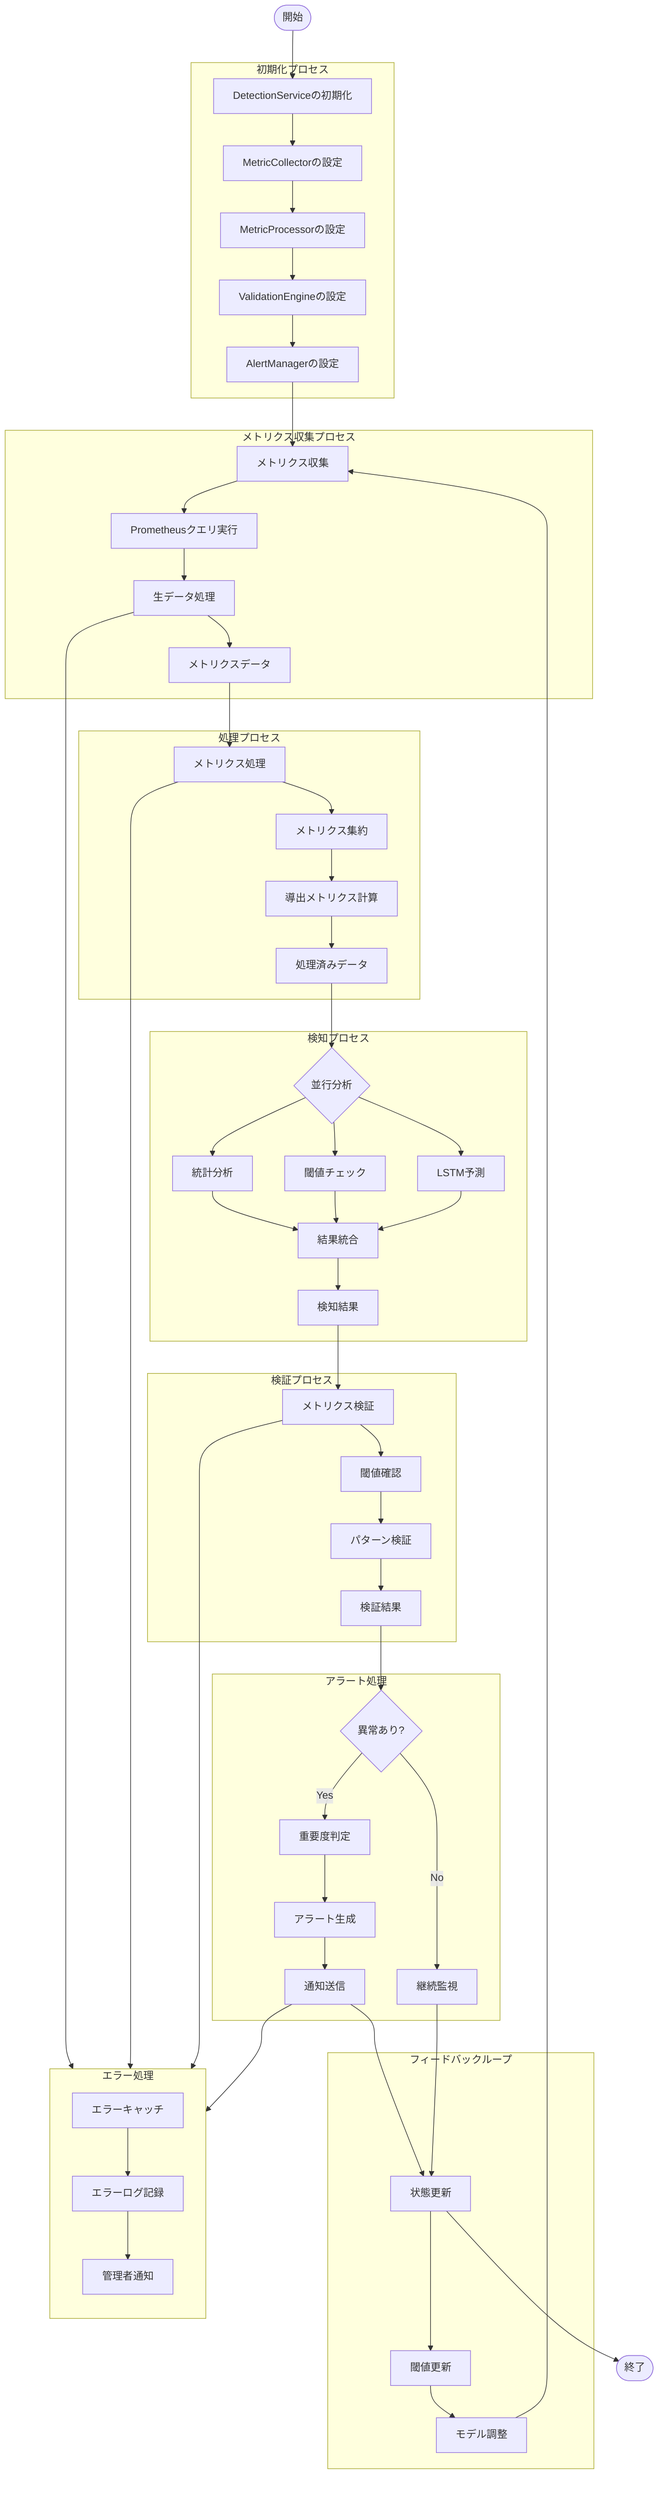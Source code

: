 flowchart TD
    Start([開始]) --> Init[DetectionServiceの初期化]
    
    subgraph Initialization[初期化プロセス]
        Init --> SetupCollector[MetricCollectorの設定]
        SetupCollector --> SetupProcessor[MetricProcessorの設定]
        SetupProcessor --> SetupValidator[ValidationEngineの設定]
        SetupValidator --> SetupAlert[AlertManagerの設定]
    end
    
    subgraph MetricCollection[メトリクス収集プロセス]
        SetupAlert --> CollectMetrics[メトリクス収集]
        CollectMetrics --> QueryPrometheus[Prometheusクエリ実行]
        QueryPrometheus --> ProcessRaw[生データ処理]
        ProcessRaw --> MetricsData[メトリクスデータ]
    end
    
    subgraph Processing[処理プロセス]
        MetricsData --> ProcessMetrics[メトリクス処理]
        ProcessMetrics --> Aggregate[メトリクス集約]
        Aggregate --> Calculate[導出メトリクス計算]
        Calculate --> ProcessedData[処理済みデータ]
    end
    
    subgraph Detection[検知プロセス]
        ProcessedData --> ParallelAnalysis{並行分析}
        
        ParallelAnalysis --> Statistical[統計分析]
        ParallelAnalysis --> Threshold[閾値チェック]
        ParallelAnalysis --> LSTM[LSTM予測]
        
        Statistical --> CombineResults[結果統合]
        Threshold --> CombineResults
        LSTM --> CombineResults
        
        CombineResults --> DetectionResults[検知結果]
    end
    
    subgraph Validation[検証プロセス]
        DetectionResults --> ValidateMetrics[メトリクス検証]
        ValidateMetrics --> CheckThresholds[閾値確認]
        CheckThresholds --> ValidatePatterns[パターン検証]
        ValidatePatterns --> ValidationResults[検証結果]
    end
    
    subgraph AlertHandling[アラート処理]
        ValidationResults --> AnomalyCheck{異常あり?}
        AnomalyCheck -->|Yes| DetermineSeverity[重要度判定]
        AnomalyCheck -->|No| Continue[継続監視]
        
        DetermineSeverity --> CreateAlert[アラート生成]
        CreateAlert --> SendNotifications[通知送信]
    end
    
    SendNotifications --> UpdateStatus[状態更新]
    Continue --> UpdateStatus
    
    subgraph Feedback[フィードバックループ]
        UpdateStatus --> UpdateThresholds[閾値更新]
        UpdateThresholds --> AdjustModels[モデル調整]
    end
    
    AdjustModels --> CollectMetrics
    
    subgraph ErrorHandling[エラー処理]
        direction TB
        CatchError[エラーキャッチ]
        LogError[エラーログ記録]
        NotifyAdmin[管理者通知]
        
        CatchError --> LogError
        LogError --> NotifyAdmin
    end
    
    ProcessRaw --> ErrorHandling
    ProcessMetrics --> ErrorHandling
    ValidateMetrics --> ErrorHandling
    SendNotifications --> ErrorHandling
    
    UpdateStatus --> End([終了])